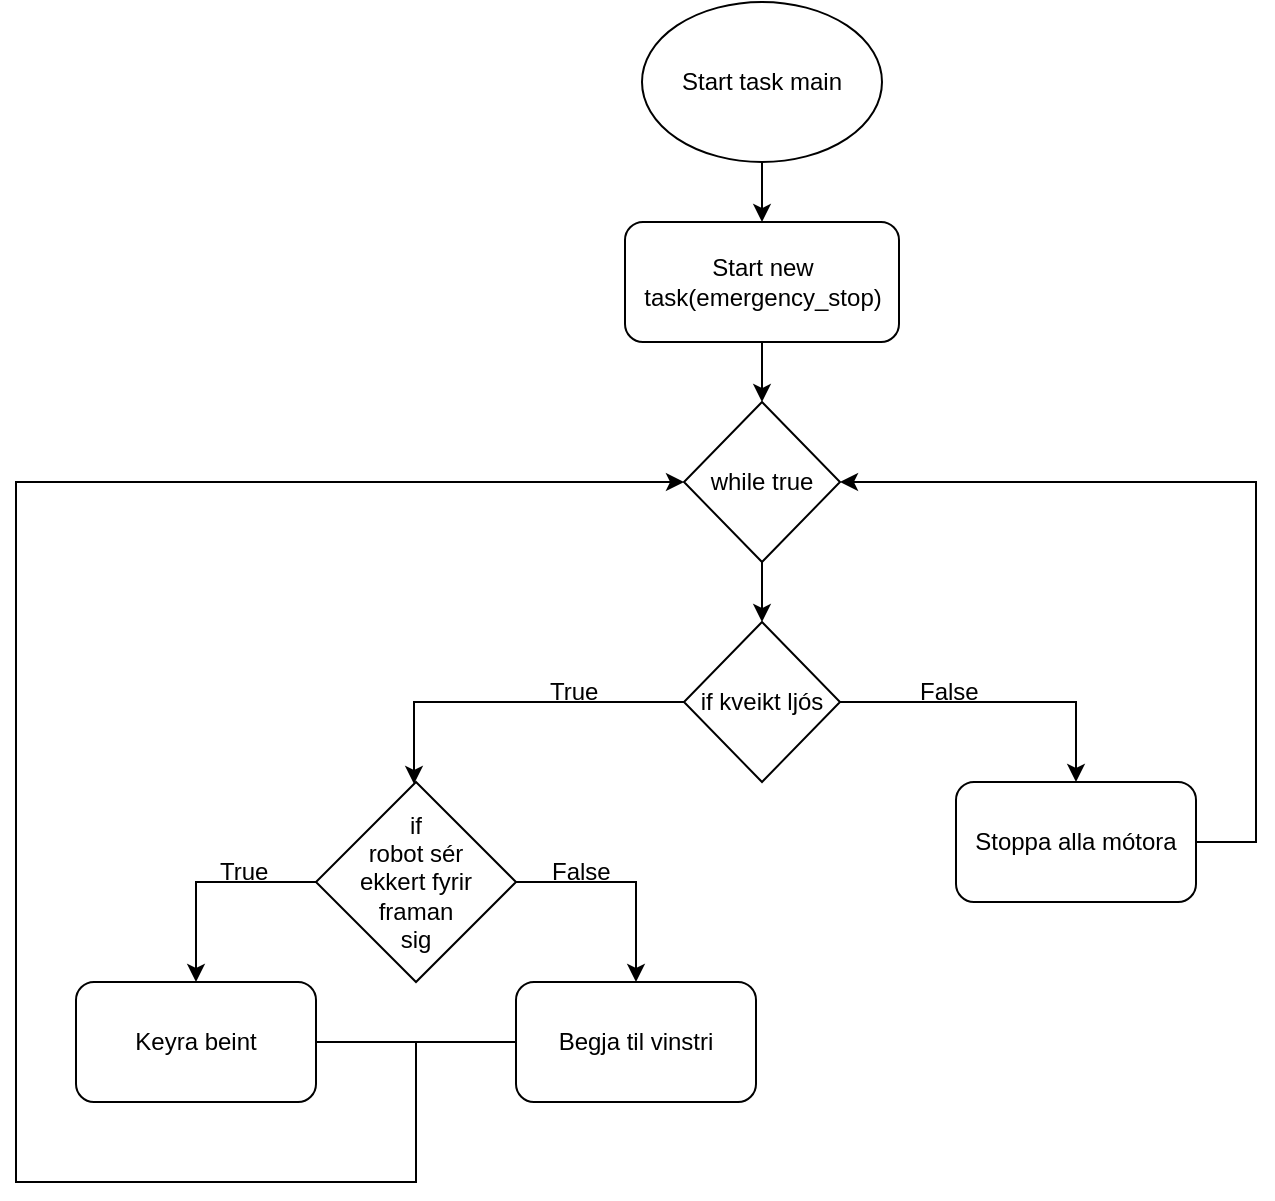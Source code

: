 <mxfile version="12.1.9" type="device" pages="1"><diagram id="eJozCN3znKsqvC4vl2c-" name="Page-1"><mxGraphModel dx="720" dy="450" grid="1" gridSize="10" guides="1" tooltips="1" connect="1" arrows="1" fold="1" page="1" pageScale="1" pageWidth="827" pageHeight="1169" math="0" shadow="0"><root><mxCell id="0"/><mxCell id="1" parent="0"/><mxCell id="69WPlNaw5RR_MoJzPZqS-3" value="" style="edgeStyle=orthogonalEdgeStyle;rounded=0;orthogonalLoop=1;jettySize=auto;html=1;" edge="1" parent="1" source="69WPlNaw5RR_MoJzPZqS-1" target="69WPlNaw5RR_MoJzPZqS-2"><mxGeometry relative="1" as="geometry"/></mxCell><mxCell id="69WPlNaw5RR_MoJzPZqS-1" value="Start task main" style="ellipse;whiteSpace=wrap;html=1;" vertex="1" parent="1"><mxGeometry x="353" y="20" width="120" height="80" as="geometry"/></mxCell><mxCell id="69WPlNaw5RR_MoJzPZqS-6" value="" style="edgeStyle=orthogonalEdgeStyle;rounded=0;orthogonalLoop=1;jettySize=auto;html=1;" edge="1" parent="1" source="69WPlNaw5RR_MoJzPZqS-2" target="69WPlNaw5RR_MoJzPZqS-5"><mxGeometry relative="1" as="geometry"/></mxCell><mxCell id="69WPlNaw5RR_MoJzPZqS-2" value="&lt;div&gt;Start new task(emergency_stop)&lt;/div&gt;" style="rounded=1;whiteSpace=wrap;html=1;" vertex="1" parent="1"><mxGeometry x="344.5" y="130" width="137" height="60" as="geometry"/></mxCell><mxCell id="69WPlNaw5RR_MoJzPZqS-8" value="" style="edgeStyle=orthogonalEdgeStyle;rounded=0;orthogonalLoop=1;jettySize=auto;html=1;" edge="1" parent="1" source="69WPlNaw5RR_MoJzPZqS-5" target="69WPlNaw5RR_MoJzPZqS-7"><mxGeometry relative="1" as="geometry"/></mxCell><mxCell id="69WPlNaw5RR_MoJzPZqS-5" value="while true" style="rhombus;whiteSpace=wrap;html=1;" vertex="1" parent="1"><mxGeometry x="374" y="220" width="78" height="80" as="geometry"/></mxCell><mxCell id="69WPlNaw5RR_MoJzPZqS-12" value="" style="edgeStyle=orthogonalEdgeStyle;rounded=0;orthogonalLoop=1;jettySize=auto;html=1;" edge="1" parent="1" source="69WPlNaw5RR_MoJzPZqS-7" target="69WPlNaw5RR_MoJzPZqS-11"><mxGeometry relative="1" as="geometry"><Array as="points"><mxPoint x="239" y="370"/></Array></mxGeometry></mxCell><mxCell id="69WPlNaw5RR_MoJzPZqS-15" value="" style="edgeStyle=orthogonalEdgeStyle;rounded=0;orthogonalLoop=1;jettySize=auto;html=1;entryX=0.5;entryY=0;entryDx=0;entryDy=0;" edge="1" parent="1" source="69WPlNaw5RR_MoJzPZqS-7" target="69WPlNaw5RR_MoJzPZqS-16"><mxGeometry relative="1" as="geometry"><mxPoint x="575" y="410" as="targetPoint"/><Array as="points"><mxPoint x="570" y="370"/></Array></mxGeometry></mxCell><mxCell id="69WPlNaw5RR_MoJzPZqS-7" value="if kveikt ljós" style="rhombus;whiteSpace=wrap;html=1;" vertex="1" parent="1"><mxGeometry x="374" y="330" width="78" height="80" as="geometry"/></mxCell><mxCell id="69WPlNaw5RR_MoJzPZqS-19" value="" style="edgeStyle=orthogonalEdgeStyle;rounded=0;orthogonalLoop=1;jettySize=auto;html=1;entryX=0.5;entryY=0;entryDx=0;entryDy=0;" edge="1" parent="1" source="69WPlNaw5RR_MoJzPZqS-11" target="69WPlNaw5RR_MoJzPZqS-21"><mxGeometry relative="1" as="geometry"><mxPoint x="130" y="490" as="targetPoint"/><Array as="points"><mxPoint x="130" y="460"/></Array></mxGeometry></mxCell><mxCell id="69WPlNaw5RR_MoJzPZqS-23" style="edgeStyle=orthogonalEdgeStyle;rounded=0;orthogonalLoop=1;jettySize=auto;html=1;entryX=0.5;entryY=0;entryDx=0;entryDy=0;" edge="1" parent="1" source="69WPlNaw5RR_MoJzPZqS-11" target="69WPlNaw5RR_MoJzPZqS-22"><mxGeometry relative="1" as="geometry"><Array as="points"><mxPoint x="350" y="460"/></Array></mxGeometry></mxCell><mxCell id="69WPlNaw5RR_MoJzPZqS-11" value="&lt;div&gt;if &lt;br&gt;&lt;/div&gt;&lt;div&gt;robot sér &lt;br&gt;&lt;/div&gt;&lt;div&gt;ekkert fyrir &lt;br&gt;&lt;/div&gt;&lt;div&gt;framan&lt;/div&gt;&lt;div&gt;sig&lt;/div&gt;" style="rhombus;whiteSpace=wrap;html=1;" vertex="1" parent="1"><mxGeometry x="190" y="410" width="100" height="100" as="geometry"/></mxCell><mxCell id="69WPlNaw5RR_MoJzPZqS-13" value="&lt;div&gt;True&lt;/div&gt;" style="text;html=1;resizable=0;points=[];autosize=1;align=left;verticalAlign=top;spacingTop=-4;" vertex="1" parent="1"><mxGeometry x="304.5" y="355" width="40" height="20" as="geometry"/></mxCell><mxCell id="69WPlNaw5RR_MoJzPZqS-24" style="edgeStyle=orthogonalEdgeStyle;rounded=0;orthogonalLoop=1;jettySize=auto;html=1;entryX=1;entryY=0.5;entryDx=0;entryDy=0;" edge="1" parent="1" source="69WPlNaw5RR_MoJzPZqS-16" target="69WPlNaw5RR_MoJzPZqS-5"><mxGeometry relative="1" as="geometry"><mxPoint x="520" y="290" as="targetPoint"/><Array as="points"><mxPoint x="660" y="440"/><mxPoint x="660" y="260"/></Array></mxGeometry></mxCell><mxCell id="69WPlNaw5RR_MoJzPZqS-16" value="Stoppa alla mótora" style="rounded=1;whiteSpace=wrap;html=1;" vertex="1" parent="1"><mxGeometry x="510" y="410" width="120" height="60" as="geometry"/></mxCell><mxCell id="69WPlNaw5RR_MoJzPZqS-17" value="False" style="text;html=1;resizable=0;points=[];autosize=1;align=left;verticalAlign=top;spacingTop=-4;" vertex="1" parent="1"><mxGeometry x="490" y="355" width="40" height="20" as="geometry"/></mxCell><mxCell id="69WPlNaw5RR_MoJzPZqS-20" value="True" style="text;html=1;resizable=0;points=[];autosize=1;align=left;verticalAlign=top;spacingTop=-4;" vertex="1" parent="1"><mxGeometry x="140" y="445" width="40" height="20" as="geometry"/></mxCell><mxCell id="69WPlNaw5RR_MoJzPZqS-21" value="Keyra beint" style="rounded=1;whiteSpace=wrap;html=1;" vertex="1" parent="1"><mxGeometry x="70" y="510" width="120" height="60" as="geometry"/></mxCell><mxCell id="69WPlNaw5RR_MoJzPZqS-27" style="edgeStyle=orthogonalEdgeStyle;rounded=0;orthogonalLoop=1;jettySize=auto;html=1;exitX=0;exitY=0.5;exitDx=0;exitDy=0;entryX=0;entryY=0.5;entryDx=0;entryDy=0;" edge="1" parent="1" source="69WPlNaw5RR_MoJzPZqS-22" target="69WPlNaw5RR_MoJzPZqS-5"><mxGeometry relative="1" as="geometry"><mxPoint x="370" y="260" as="targetPoint"/><Array as="points"><mxPoint x="240" y="540"/><mxPoint x="240" y="610"/><mxPoint x="40" y="610"/><mxPoint x="40" y="260"/></Array></mxGeometry></mxCell><mxCell id="69WPlNaw5RR_MoJzPZqS-22" value="&lt;div&gt;Begja til vinstri&lt;/div&gt;" style="rounded=1;whiteSpace=wrap;html=1;" vertex="1" parent="1"><mxGeometry x="290" y="510" width="120" height="60" as="geometry"/></mxCell><mxCell id="69WPlNaw5RR_MoJzPZqS-25" value="False" style="text;html=1;resizable=0;points=[];autosize=1;align=left;verticalAlign=top;spacingTop=-4;" vertex="1" parent="1"><mxGeometry x="306" y="445" width="40" height="20" as="geometry"/></mxCell><mxCell id="69WPlNaw5RR_MoJzPZqS-29" value="" style="endArrow=none;html=1;exitX=1;exitY=0.5;exitDx=0;exitDy=0;" edge="1" parent="1" source="69WPlNaw5RR_MoJzPZqS-21"><mxGeometry width="50" height="50" relative="1" as="geometry"><mxPoint x="30" y="690" as="sourcePoint"/><mxPoint x="240" y="540" as="targetPoint"/></mxGeometry></mxCell></root></mxGraphModel></diagram></mxfile>